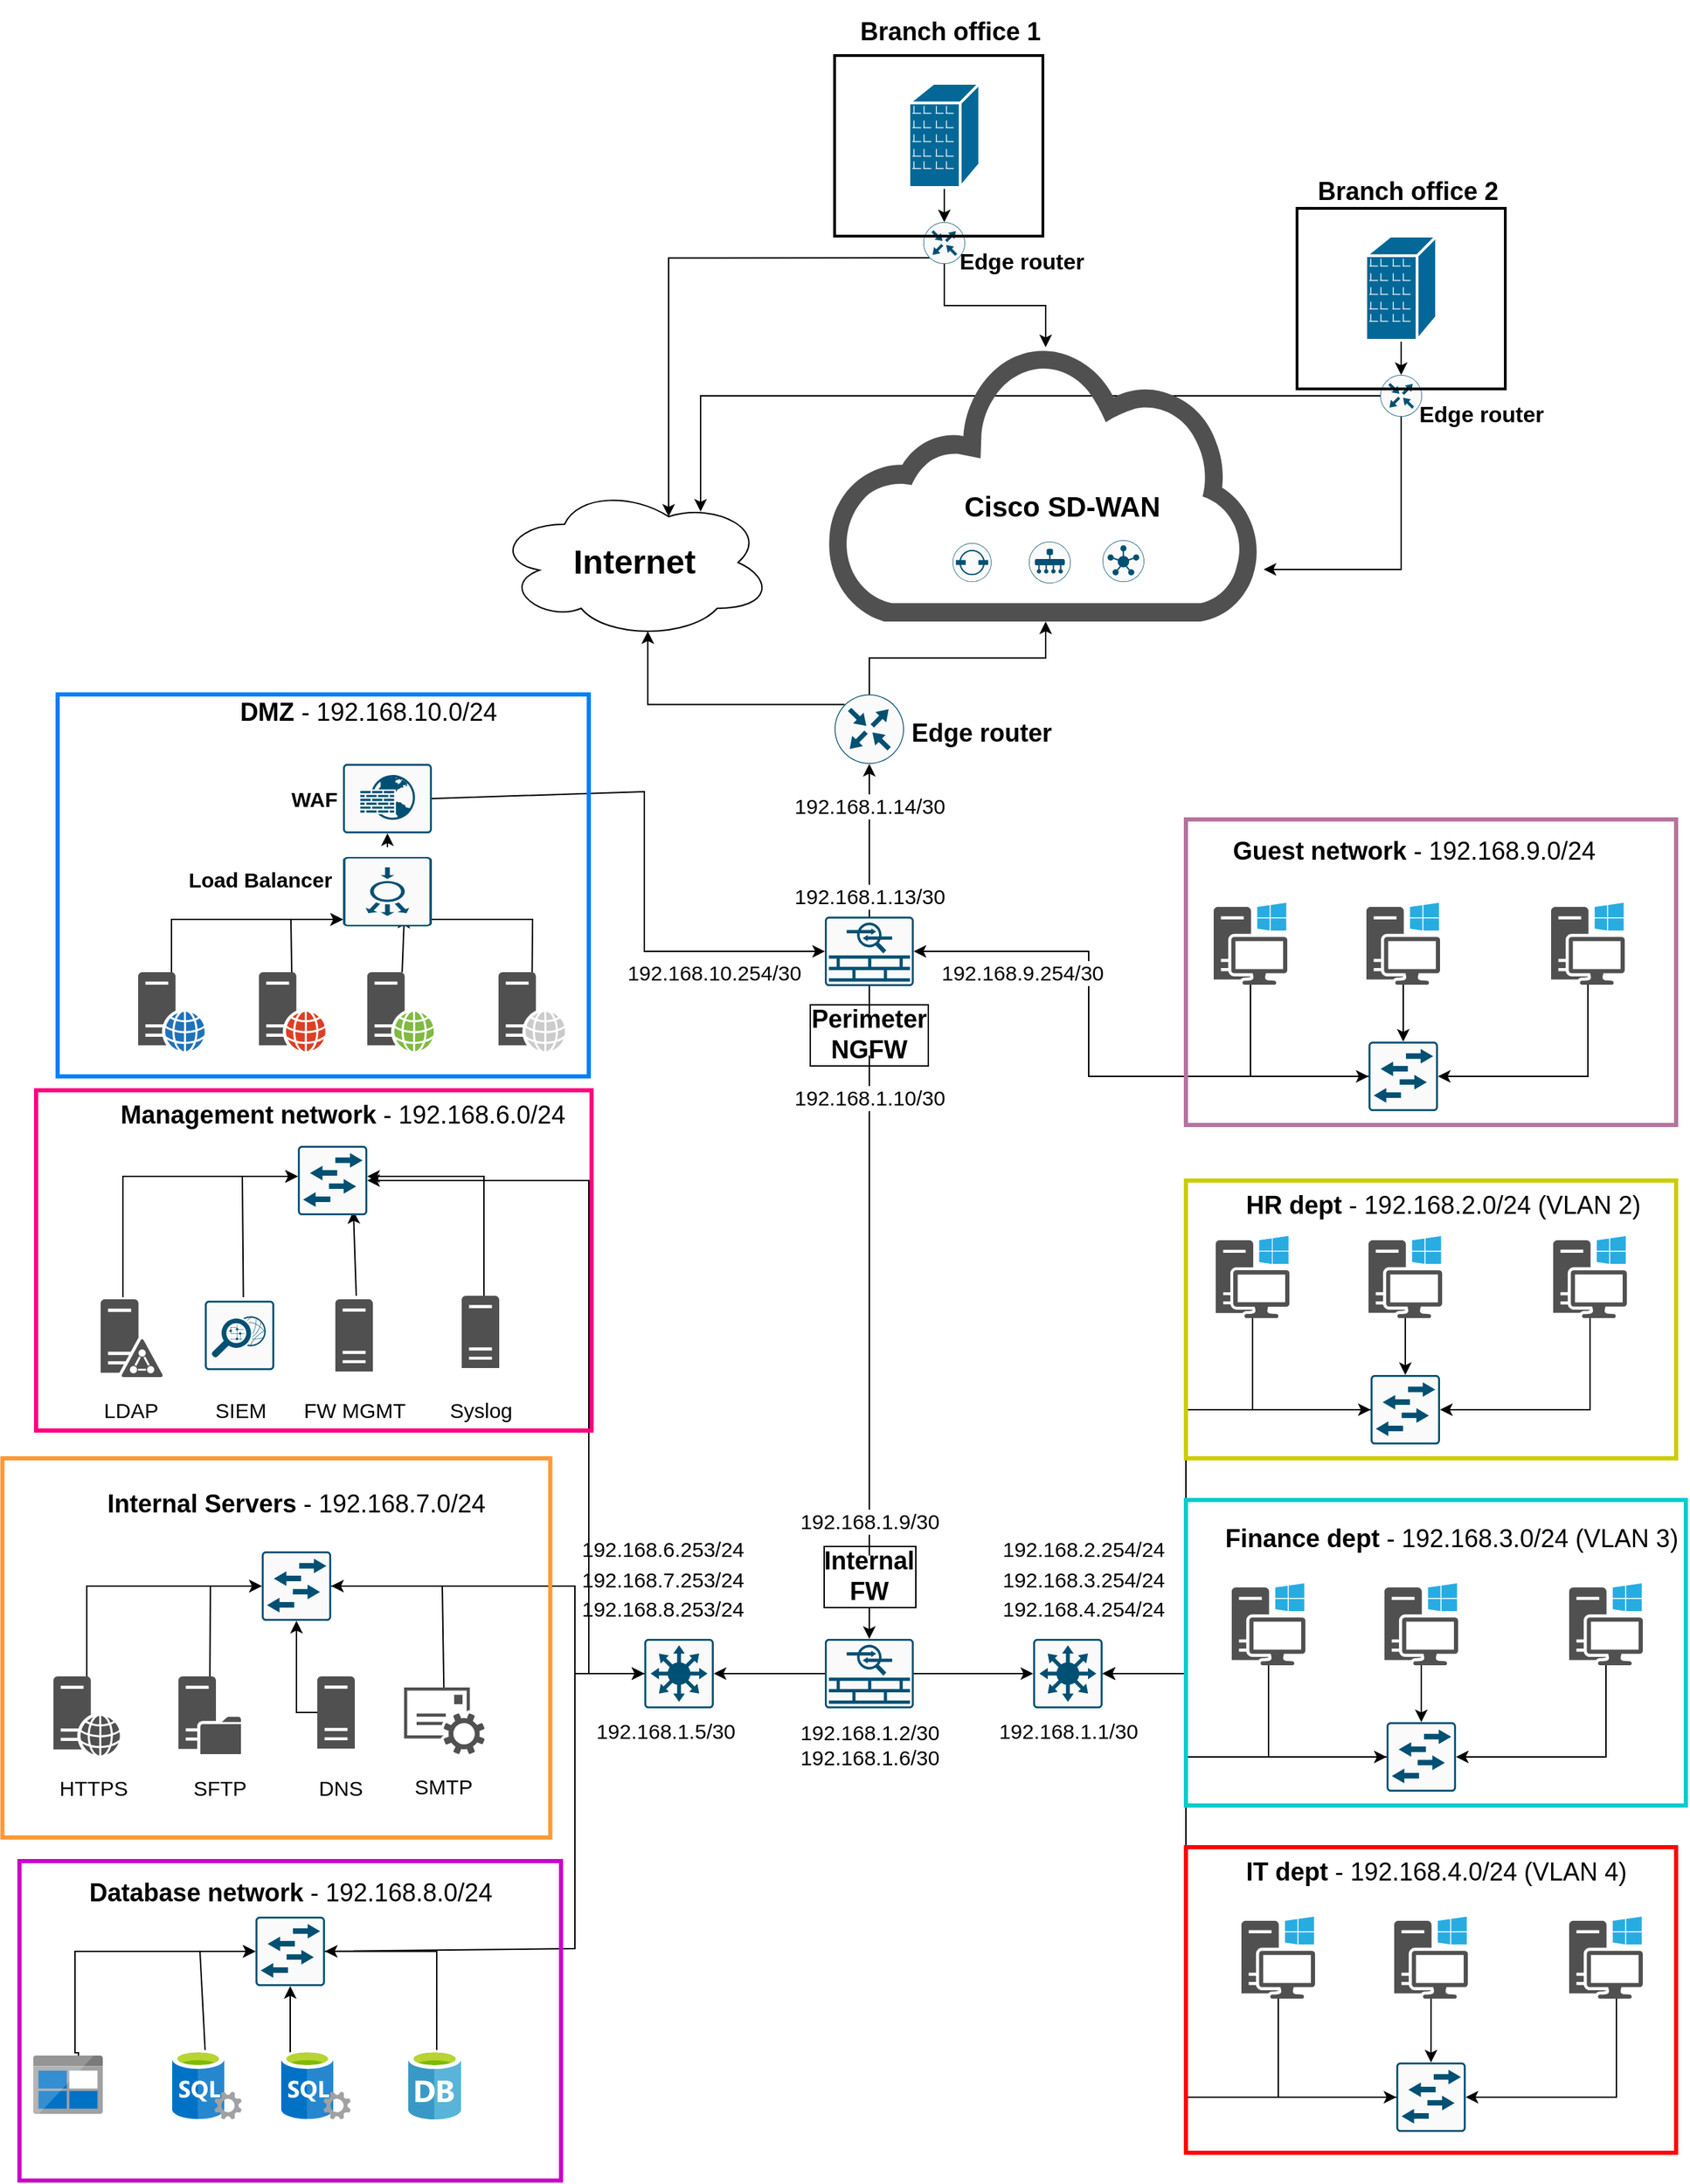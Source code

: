 <mxfile version="17.5.0" type="github">
  <diagram id="wnQvHYDH7iyhFLXYOBRE" name="Page-1">
    <mxGraphModel dx="2647" dy="953" grid="1" gridSize="10" guides="1" tooltips="1" connect="1" arrows="1" fold="1" page="1" pageScale="1" pageWidth="1200" pageHeight="1920" math="0" shadow="0">
      <root>
        <mxCell id="0" />
        <mxCell id="1" parent="0" />
        <mxCell id="iWZ5erF8Yjs6RMHySBTV-27" style="edgeStyle=orthogonalEdgeStyle;rounded=0;orthogonalLoop=1;jettySize=auto;html=1;exitX=0;exitY=0.5;exitDx=0;exitDy=0;exitPerimeter=0;entryX=0.74;entryY=0.167;entryDx=0;entryDy=0;entryPerimeter=0;labelBackgroundColor=none;" edge="1" parent="1" source="iWZ5erF8Yjs6RMHySBTV-14" target="RTcbFT4hpoz8zOJbYkon-220">
          <mxGeometry relative="1" as="geometry" />
        </mxCell>
        <mxCell id="RTcbFT4hpoz8zOJbYkon-8" value="" style="edgeStyle=orthogonalEdgeStyle;rounded=0;orthogonalLoop=1;jettySize=auto;html=1;" parent="1" source="RTcbFT4hpoz8zOJbYkon-1" target="RTcbFT4hpoz8zOJbYkon-6" edge="1">
          <mxGeometry relative="1" as="geometry">
            <Array as="points">
              <mxPoint x="867.5" y="1025" />
            </Array>
          </mxGeometry>
        </mxCell>
        <mxCell id="RTcbFT4hpoz8zOJbYkon-1" value="" style="sketch=0;pointerEvents=1;shadow=0;dashed=0;html=1;strokeColor=none;fillColor=#505050;labelPosition=center;verticalLabelPosition=bottom;verticalAlign=top;outlineConnect=0;align=center;shape=mxgraph.office.devices.workstation_pc;" parent="1" vertex="1">
          <mxGeometry x="841.5" y="900" width="53" height="59" as="geometry" />
        </mxCell>
        <mxCell id="RTcbFT4hpoz8zOJbYkon-11" value="" style="edgeStyle=orthogonalEdgeStyle;rounded=0;orthogonalLoop=1;jettySize=auto;html=1;" parent="1" source="RTcbFT4hpoz8zOJbYkon-2" target="RTcbFT4hpoz8zOJbYkon-6" edge="1">
          <mxGeometry relative="1" as="geometry" />
        </mxCell>
        <mxCell id="RTcbFT4hpoz8zOJbYkon-2" value="" style="sketch=0;pointerEvents=1;shadow=0;dashed=0;html=1;strokeColor=none;fillColor=#505050;labelPosition=center;verticalLabelPosition=bottom;verticalAlign=top;outlineConnect=0;align=center;shape=mxgraph.office.devices.workstation_pc;" parent="1" vertex="1">
          <mxGeometry x="951.5" y="900" width="53" height="59" as="geometry" />
        </mxCell>
        <mxCell id="RTcbFT4hpoz8zOJbYkon-46" style="edgeStyle=orthogonalEdgeStyle;rounded=0;orthogonalLoop=1;jettySize=auto;html=1;exitX=0;exitY=0.5;exitDx=0;exitDy=0;exitPerimeter=0;entryX=1;entryY=0.5;entryDx=0;entryDy=0;entryPerimeter=0;" parent="1" source="RTcbFT4hpoz8zOJbYkon-6" target="RTcbFT4hpoz8zOJbYkon-47" edge="1">
          <mxGeometry relative="1" as="geometry">
            <mxPoint x="680" y="1080" as="targetPoint" />
            <Array as="points">
              <mxPoint x="820" y="1025" />
              <mxPoint x="820" y="1215" />
            </Array>
          </mxGeometry>
        </mxCell>
        <mxCell id="RTcbFT4hpoz8zOJbYkon-6" value="" style="sketch=0;points=[[0.015,0.015,0],[0.985,0.015,0],[0.985,0.985,0],[0.015,0.985,0],[0.25,0,0],[0.5,0,0],[0.75,0,0],[1,0.25,0],[1,0.5,0],[1,0.75,0],[0.75,1,0],[0.5,1,0],[0.25,1,0],[0,0.75,0],[0,0.5,0],[0,0.25,0]];verticalLabelPosition=bottom;html=1;verticalAlign=top;aspect=fixed;align=center;pointerEvents=1;shape=mxgraph.cisco19.rect;prIcon=l2_switch;fillColor=#FAFAFA;strokeColor=#005073;" parent="1" vertex="1">
          <mxGeometry x="953" y="1000" width="50" height="50" as="geometry" />
        </mxCell>
        <mxCell id="RTcbFT4hpoz8zOJbYkon-13" value="" style="edgeStyle=orthogonalEdgeStyle;rounded=0;orthogonalLoop=1;jettySize=auto;html=1;entryX=1;entryY=0.5;entryDx=0;entryDy=0;entryPerimeter=0;" parent="1" source="RTcbFT4hpoz8zOJbYkon-9" target="RTcbFT4hpoz8zOJbYkon-6" edge="1">
          <mxGeometry relative="1" as="geometry">
            <mxPoint x="1061.5" y="1050" as="targetPoint" />
            <Array as="points">
              <mxPoint x="1111.5" y="1025" />
            </Array>
          </mxGeometry>
        </mxCell>
        <mxCell id="RTcbFT4hpoz8zOJbYkon-9" value="" style="sketch=0;pointerEvents=1;shadow=0;dashed=0;html=1;strokeColor=none;fillColor=#505050;labelPosition=center;verticalLabelPosition=bottom;verticalAlign=top;outlineConnect=0;align=center;shape=mxgraph.office.devices.workstation_pc;" parent="1" vertex="1">
          <mxGeometry x="1084.5" y="900" width="53" height="59" as="geometry" />
        </mxCell>
        <mxCell id="RTcbFT4hpoz8zOJbYkon-41" value="" style="edgeStyle=orthogonalEdgeStyle;rounded=0;orthogonalLoop=1;jettySize=auto;html=1;entryX=0;entryY=0.5;entryDx=0;entryDy=0;entryPerimeter=0;" parent="1" source="RTcbFT4hpoz8zOJbYkon-17" target="RTcbFT4hpoz8zOJbYkon-33" edge="1">
          <mxGeometry relative="1" as="geometry">
            <Array as="points">
              <mxPoint x="879" y="1275" />
            </Array>
          </mxGeometry>
        </mxCell>
        <mxCell id="RTcbFT4hpoz8zOJbYkon-17" value="" style="sketch=0;pointerEvents=1;shadow=0;dashed=0;html=1;strokeColor=none;fillColor=#505050;labelPosition=center;verticalLabelPosition=bottom;verticalAlign=top;outlineConnect=0;align=center;shape=mxgraph.office.devices.workstation_pc;points=[];" parent="1" vertex="1">
          <mxGeometry x="853" y="1150" width="53" height="59" as="geometry" />
        </mxCell>
        <mxCell id="RTcbFT4hpoz8zOJbYkon-43" value="" style="edgeStyle=orthogonalEdgeStyle;rounded=0;orthogonalLoop=1;jettySize=auto;html=1;entryX=0.5;entryY=0;entryDx=0;entryDy=0;entryPerimeter=0;" parent="1" source="RTcbFT4hpoz8zOJbYkon-19" target="RTcbFT4hpoz8zOJbYkon-33" edge="1">
          <mxGeometry relative="1" as="geometry" />
        </mxCell>
        <mxCell id="RTcbFT4hpoz8zOJbYkon-19" value="" style="sketch=0;pointerEvents=1;shadow=0;dashed=0;html=1;strokeColor=none;fillColor=#505050;labelPosition=center;verticalLabelPosition=bottom;verticalAlign=top;outlineConnect=0;align=center;shape=mxgraph.office.devices.workstation_pc;" parent="1" vertex="1">
          <mxGeometry x="963" y="1150" width="53" height="59" as="geometry" />
        </mxCell>
        <mxCell id="RTcbFT4hpoz8zOJbYkon-45" value="" style="edgeStyle=orthogonalEdgeStyle;rounded=0;orthogonalLoop=1;jettySize=auto;html=1;entryX=1;entryY=0.5;entryDx=0;entryDy=0;entryPerimeter=0;" parent="1" source="RTcbFT4hpoz8zOJbYkon-22" target="RTcbFT4hpoz8zOJbYkon-33" edge="1">
          <mxGeometry relative="1" as="geometry">
            <Array as="points">
              <mxPoint x="1123" y="1275" />
            </Array>
          </mxGeometry>
        </mxCell>
        <mxCell id="RTcbFT4hpoz8zOJbYkon-22" value="" style="sketch=0;pointerEvents=1;shadow=0;dashed=0;html=1;strokeColor=none;fillColor=#505050;labelPosition=center;verticalLabelPosition=bottom;verticalAlign=top;outlineConnect=0;align=center;shape=mxgraph.office.devices.workstation_pc;" parent="1" vertex="1">
          <mxGeometry x="1096" y="1150" width="53" height="59" as="geometry" />
        </mxCell>
        <mxCell id="RTcbFT4hpoz8zOJbYkon-23" value="" style="edgeStyle=orthogonalEdgeStyle;rounded=0;orthogonalLoop=1;jettySize=auto;html=1;entryX=0;entryY=0.5;entryDx=0;entryDy=0;entryPerimeter=0;" parent="1" source="RTcbFT4hpoz8zOJbYkon-24" target="RTcbFT4hpoz8zOJbYkon-27" edge="1">
          <mxGeometry relative="1" as="geometry">
            <Array as="points">
              <mxPoint x="886" y="1520" />
            </Array>
          </mxGeometry>
        </mxCell>
        <mxCell id="RTcbFT4hpoz8zOJbYkon-24" value="" style="sketch=0;pointerEvents=1;shadow=0;dashed=0;html=1;strokeColor=none;fillColor=#505050;labelPosition=center;verticalLabelPosition=bottom;verticalAlign=top;outlineConnect=0;align=center;shape=mxgraph.office.devices.workstation_pc;" parent="1" vertex="1">
          <mxGeometry x="860" y="1390" width="53" height="59" as="geometry" />
        </mxCell>
        <mxCell id="RTcbFT4hpoz8zOJbYkon-25" value="" style="edgeStyle=orthogonalEdgeStyle;rounded=0;orthogonalLoop=1;jettySize=auto;html=1;" parent="1" source="RTcbFT4hpoz8zOJbYkon-26" target="RTcbFT4hpoz8zOJbYkon-27" edge="1">
          <mxGeometry relative="1" as="geometry" />
        </mxCell>
        <mxCell id="RTcbFT4hpoz8zOJbYkon-26" value="" style="sketch=0;pointerEvents=1;shadow=0;dashed=0;html=1;strokeColor=none;fillColor=#505050;labelPosition=center;verticalLabelPosition=bottom;verticalAlign=top;outlineConnect=0;align=center;shape=mxgraph.office.devices.workstation_pc;" parent="1" vertex="1">
          <mxGeometry x="970" y="1390" width="53" height="59" as="geometry" />
        </mxCell>
        <mxCell id="RTcbFT4hpoz8zOJbYkon-32" style="edgeStyle=orthogonalEdgeStyle;rounded=0;orthogonalLoop=1;jettySize=auto;html=1;exitX=0;exitY=0.5;exitDx=0;exitDy=0;exitPerimeter=0;entryX=1;entryY=0.5;entryDx=0;entryDy=0;entryPerimeter=0;" parent="1" source="RTcbFT4hpoz8zOJbYkon-27" target="RTcbFT4hpoz8zOJbYkon-47" edge="1">
          <mxGeometry relative="1" as="geometry">
            <mxPoint x="740" y="1215" as="targetPoint" />
            <Array as="points">
              <mxPoint x="820" y="1520" />
              <mxPoint x="820" y="1215" />
            </Array>
          </mxGeometry>
        </mxCell>
        <mxCell id="RTcbFT4hpoz8zOJbYkon-27" value="" style="sketch=0;points=[[0.015,0.015,0],[0.985,0.015,0],[0.985,0.985,0],[0.015,0.985,0],[0.25,0,0],[0.5,0,0],[0.75,0,0],[1,0.25,0],[1,0.5,0],[1,0.75,0],[0.75,1,0],[0.5,1,0],[0.25,1,0],[0,0.75,0],[0,0.5,0],[0,0.25,0]];verticalLabelPosition=bottom;html=1;verticalAlign=top;aspect=fixed;align=center;pointerEvents=1;shape=mxgraph.cisco19.rect;prIcon=l2_switch;fillColor=#FAFAFA;strokeColor=#005073;" parent="1" vertex="1">
          <mxGeometry x="971.5" y="1495" width="50" height="50" as="geometry" />
        </mxCell>
        <mxCell id="RTcbFT4hpoz8zOJbYkon-31" value="" style="edgeStyle=orthogonalEdgeStyle;rounded=0;orthogonalLoop=1;jettySize=auto;html=1;entryX=1;entryY=0.5;entryDx=0;entryDy=0;entryPerimeter=0;" parent="1" source="RTcbFT4hpoz8zOJbYkon-29" target="RTcbFT4hpoz8zOJbYkon-27" edge="1">
          <mxGeometry relative="1" as="geometry">
            <Array as="points">
              <mxPoint x="1130" y="1520" />
            </Array>
          </mxGeometry>
        </mxCell>
        <mxCell id="RTcbFT4hpoz8zOJbYkon-29" value="" style="sketch=0;pointerEvents=1;shadow=0;dashed=0;html=1;strokeColor=none;fillColor=#505050;labelPosition=center;verticalLabelPosition=bottom;verticalAlign=top;outlineConnect=0;align=center;shape=mxgraph.office.devices.workstation_pc;" parent="1" vertex="1">
          <mxGeometry x="1096" y="1390" width="53" height="59" as="geometry" />
        </mxCell>
        <mxCell id="RTcbFT4hpoz8zOJbYkon-36" style="edgeStyle=orthogonalEdgeStyle;rounded=0;orthogonalLoop=1;jettySize=auto;html=1;exitX=0;exitY=0.5;exitDx=0;exitDy=0;exitPerimeter=0;entryX=1;entryY=0.5;entryDx=0;entryDy=0;entryPerimeter=0;" parent="1" source="RTcbFT4hpoz8zOJbYkon-33" target="RTcbFT4hpoz8zOJbYkon-47" edge="1">
          <mxGeometry relative="1" as="geometry">
            <mxPoint x="740" y="1210" as="targetPoint" />
            <Array as="points">
              <mxPoint x="820" y="1275" />
              <mxPoint x="820" y="1215" />
            </Array>
          </mxGeometry>
        </mxCell>
        <mxCell id="RTcbFT4hpoz8zOJbYkon-33" value="" style="sketch=0;points=[[0.015,0.015,0],[0.985,0.015,0],[0.985,0.985,0],[0.015,0.985,0],[0.25,0,0],[0.5,0,0],[0.75,0,0],[1,0.25,0],[1,0.5,0],[1,0.75,0],[0.75,1,0],[0.5,1,0],[0.25,1,0],[0,0.75,0],[0,0.5,0],[0,0.25,0]];verticalLabelPosition=bottom;html=1;verticalAlign=top;aspect=fixed;align=center;pointerEvents=1;shape=mxgraph.cisco19.rect;prIcon=l2_switch;fillColor=#FAFAFA;strokeColor=#005073;" parent="1" vertex="1">
          <mxGeometry x="964.5" y="1250" width="50" height="50" as="geometry" />
        </mxCell>
        <mxCell id="RTcbFT4hpoz8zOJbYkon-47" value="" style="sketch=0;points=[[0.015,0.015,0],[0.985,0.015,0],[0.985,0.985,0],[0.015,0.985,0],[0.25,0,0],[0.5,0,0],[0.75,0,0],[1,0.25,0],[1,0.5,0],[1,0.75,0],[0.75,1,0],[0.5,1,0],[0.25,1,0],[0,0.75,0],[0,0.5,0],[0,0.25,0]];verticalLabelPosition=bottom;html=1;verticalAlign=top;aspect=fixed;align=center;pointerEvents=1;shape=mxgraph.cisco19.rect;prIcon=l3_switch;fillColor=#FAFAFA;strokeColor=#005073;" parent="1" vertex="1">
          <mxGeometry x="710" y="1190" width="50" height="50" as="geometry" />
        </mxCell>
        <mxCell id="RTcbFT4hpoz8zOJbYkon-130" value="" style="edgeStyle=none;rounded=0;orthogonalLoop=1;jettySize=auto;html=1;" parent="1" target="RTcbFT4hpoz8zOJbYkon-129" edge="1">
          <mxGeometry relative="1" as="geometry">
            <mxPoint x="175" y="1490" as="sourcePoint" />
          </mxGeometry>
        </mxCell>
        <mxCell id="RTcbFT4hpoz8zOJbYkon-154" style="edgeStyle=none;rounded=0;orthogonalLoop=1;jettySize=auto;html=1;exitX=1;exitY=0.5;exitDx=0;exitDy=0;exitPerimeter=0;entryX=0;entryY=0.5;entryDx=0;entryDy=0;entryPerimeter=0;" parent="1" source="RTcbFT4hpoz8zOJbYkon-129" target="RTcbFT4hpoz8zOJbYkon-136" edge="1">
          <mxGeometry relative="1" as="geometry">
            <Array as="points">
              <mxPoint x="380" y="1413" />
              <mxPoint x="380" y="1215" />
            </Array>
          </mxGeometry>
        </mxCell>
        <mxCell id="RTcbFT4hpoz8zOJbYkon-129" value="" style="sketch=0;points=[[0.015,0.015,0],[0.985,0.015,0],[0.985,0.985,0],[0.015,0.985,0],[0.25,0,0],[0.5,0,0],[0.75,0,0],[1,0.25,0],[1,0.5,0],[1,0.75,0],[0.75,1,0],[0.5,1,0],[0.25,1,0],[0,0.75,0],[0,0.5,0],[0,0.25,0]];verticalLabelPosition=bottom;html=1;verticalAlign=top;aspect=fixed;align=center;pointerEvents=1;shape=mxgraph.cisco19.rect;prIcon=l2_switch;fillColor=#FAFAFA;strokeColor=#005073;" parent="1" vertex="1">
          <mxGeometry x="150" y="1390" width="50" height="50" as="geometry" />
        </mxCell>
        <mxCell id="RTcbFT4hpoz8zOJbYkon-133" style="edgeStyle=orthogonalEdgeStyle;rounded=0;orthogonalLoop=1;jettySize=auto;html=1;entryX=0;entryY=0.5;entryDx=0;entryDy=0;entryPerimeter=0;exitX=0.649;exitY=0.013;exitDx=0;exitDy=0;exitPerimeter=0;" parent="1" source="RTcbFT4hpoz8zOJbYkon-180" target="RTcbFT4hpoz8zOJbYkon-129" edge="1">
          <mxGeometry relative="1" as="geometry">
            <mxPoint x="10" y="1488" as="sourcePoint" />
            <mxPoint x="-75.75" y="1399" as="targetPoint" />
            <Array as="points">
              <mxPoint x="23" y="1488" />
              <mxPoint x="20" y="1488" />
              <mxPoint x="20" y="1415" />
            </Array>
          </mxGeometry>
        </mxCell>
        <mxCell id="RTcbFT4hpoz8zOJbYkon-134" style="edgeStyle=orthogonalEdgeStyle;rounded=0;orthogonalLoop=1;jettySize=auto;html=1;exitX=0.539;exitY=0.028;exitDx=0;exitDy=0;exitPerimeter=0;entryX=1;entryY=0.5;entryDx=0;entryDy=0;entryPerimeter=0;" parent="1" source="RTcbFT4hpoz8zOJbYkon-182" target="RTcbFT4hpoz8zOJbYkon-129" edge="1">
          <mxGeometry relative="1" as="geometry">
            <mxPoint x="290" y="1486.2" as="sourcePoint" />
            <mxPoint x="394" y="1413" as="targetPoint" />
            <Array as="points">
              <mxPoint x="280" y="1415" />
            </Array>
          </mxGeometry>
        </mxCell>
        <mxCell id="RTcbFT4hpoz8zOJbYkon-135" value="" style="sketch=0;aspect=fixed;html=1;points=[];align=center;image;fontSize=12;image=img/lib/mscae/SQL_Servers.svg;" parent="1" vertex="1">
          <mxGeometry x="168.5" y="1486" width="50" height="50" as="geometry" />
        </mxCell>
        <mxCell id="RTcbFT4hpoz8zOJbYkon-195" style="edgeStyle=none;rounded=0;orthogonalLoop=1;jettySize=auto;html=1;exitX=0;exitY=0.5;exitDx=0;exitDy=0;exitPerimeter=0;entryX=1;entryY=0.5;entryDx=0;entryDy=0;entryPerimeter=0;" parent="1" source="RTcbFT4hpoz8zOJbYkon-136" target="RTcbFT4hpoz8zOJbYkon-179" edge="1">
          <mxGeometry relative="1" as="geometry">
            <mxPoint x="310" y="950" as="targetPoint" />
            <Array as="points">
              <mxPoint x="390" y="1215" />
              <mxPoint x="390" y="860" />
            </Array>
          </mxGeometry>
        </mxCell>
        <mxCell id="RTcbFT4hpoz8zOJbYkon-136" value="" style="sketch=0;points=[[0.015,0.015,0],[0.985,0.015,0],[0.985,0.985,0],[0.015,0.985,0],[0.25,0,0],[0.5,0,0],[0.75,0,0],[1,0.25,0],[1,0.5,0],[1,0.75,0],[0.75,1,0],[0.5,1,0],[0.25,1,0],[0,0.75,0],[0,0.5,0],[0,0.25,0]];verticalLabelPosition=bottom;html=1;verticalAlign=top;aspect=fixed;align=center;pointerEvents=1;shape=mxgraph.cisco19.rect;prIcon=l3_switch;fillColor=#FAFAFA;strokeColor=#005073;" parent="1" vertex="1">
          <mxGeometry x="430" y="1190" width="50" height="50" as="geometry" />
        </mxCell>
        <mxCell id="RTcbFT4hpoz8zOJbYkon-151" style="edgeStyle=none;rounded=0;orthogonalLoop=1;jettySize=auto;html=1;entryX=0;entryY=0.5;entryDx=0;entryDy=0;entryPerimeter=0;" parent="1" source="RTcbFT4hpoz8zOJbYkon-139" target="RTcbFT4hpoz8zOJbYkon-145" edge="1">
          <mxGeometry relative="1" as="geometry">
            <Array as="points">
              <mxPoint x="117.5" y="1152" />
            </Array>
          </mxGeometry>
        </mxCell>
        <mxCell id="RTcbFT4hpoz8zOJbYkon-139" value="" style="sketch=0;pointerEvents=1;shadow=0;dashed=0;html=1;strokeColor=none;fillColor=#505050;labelPosition=center;verticalLabelPosition=bottom;verticalAlign=top;outlineConnect=0;align=center;shape=mxgraph.office.servers.file_server;" parent="1" vertex="1">
          <mxGeometry x="94.5" y="1217" width="45" height="56" as="geometry" />
        </mxCell>
        <mxCell id="RTcbFT4hpoz8zOJbYkon-152" style="edgeStyle=none;rounded=0;orthogonalLoop=1;jettySize=auto;html=1;entryX=0;entryY=0.5;entryDx=0;entryDy=0;entryPerimeter=0;" parent="1" source="RTcbFT4hpoz8zOJbYkon-140" target="RTcbFT4hpoz8zOJbYkon-145" edge="1">
          <mxGeometry relative="1" as="geometry">
            <Array as="points">
              <mxPoint x="28.5" y="1152" />
            </Array>
          </mxGeometry>
        </mxCell>
        <object label="" Name="Internal Web server" id="RTcbFT4hpoz8zOJbYkon-140">
          <mxCell style="sketch=0;pointerEvents=1;shadow=0;dashed=0;html=1;strokeColor=none;fillColor=#505050;labelPosition=center;verticalLabelPosition=bottom;verticalAlign=top;outlineConnect=0;align=center;shape=mxgraph.office.servers.web_server;" parent="1" vertex="1">
            <mxGeometry x="4.5" y="1217" width="48" height="57" as="geometry" />
          </mxCell>
        </object>
        <mxCell id="RTcbFT4hpoz8zOJbYkon-146" style="edgeStyle=none;rounded=0;orthogonalLoop=1;jettySize=auto;html=1;entryX=0.5;entryY=1;entryDx=0;entryDy=0;entryPerimeter=0;" parent="1" source="RTcbFT4hpoz8zOJbYkon-143" target="RTcbFT4hpoz8zOJbYkon-145" edge="1">
          <mxGeometry relative="1" as="geometry">
            <Array as="points">
              <mxPoint x="179.5" y="1243" />
            </Array>
          </mxGeometry>
        </mxCell>
        <object label="" Name="DNS server" id="RTcbFT4hpoz8zOJbYkon-143">
          <mxCell style="sketch=0;pointerEvents=1;shadow=0;dashed=0;html=1;strokeColor=none;fillColor=#505050;labelPosition=center;verticalLabelPosition=bottom;verticalAlign=top;outlineConnect=0;align=center;shape=mxgraph.office.servers.server_generic;" parent="1" vertex="1">
            <mxGeometry x="194.5" y="1217" width="27" height="52" as="geometry" />
          </mxCell>
        </object>
        <mxCell id="RTcbFT4hpoz8zOJbYkon-150" style="edgeStyle=none;rounded=0;orthogonalLoop=1;jettySize=auto;html=1;entryX=1;entryY=0.5;entryDx=0;entryDy=0;entryPerimeter=0;" parent="1" source="RTcbFT4hpoz8zOJbYkon-144" target="RTcbFT4hpoz8zOJbYkon-145" edge="1">
          <mxGeometry relative="1" as="geometry">
            <Array as="points">
              <mxPoint x="284.5" y="1152" />
            </Array>
          </mxGeometry>
        </mxCell>
        <mxCell id="RTcbFT4hpoz8zOJbYkon-144" value="" style="sketch=0;pointerEvents=1;shadow=0;dashed=0;html=1;strokeColor=none;fillColor=#505050;labelPosition=center;verticalLabelPosition=bottom;verticalAlign=top;outlineConnect=0;align=center;shape=mxgraph.office.services.email_service;" parent="1" vertex="1">
          <mxGeometry x="257" y="1225" width="58" height="48" as="geometry" />
        </mxCell>
        <mxCell id="RTcbFT4hpoz8zOJbYkon-153" style="edgeStyle=none;rounded=0;orthogonalLoop=1;jettySize=auto;html=1;exitX=1;exitY=0.5;exitDx=0;exitDy=0;exitPerimeter=0;entryX=0;entryY=0.5;entryDx=0;entryDy=0;entryPerimeter=0;" parent="1" source="RTcbFT4hpoz8zOJbYkon-145" target="RTcbFT4hpoz8zOJbYkon-136" edge="1">
          <mxGeometry relative="1" as="geometry">
            <mxPoint x="412.5" y="1240" as="targetPoint" />
            <Array as="points">
              <mxPoint x="380" y="1152" />
              <mxPoint x="380" y="1215" />
            </Array>
          </mxGeometry>
        </mxCell>
        <mxCell id="RTcbFT4hpoz8zOJbYkon-145" value="" style="sketch=0;points=[[0.015,0.015,0],[0.985,0.015,0],[0.985,0.985,0],[0.015,0.985,0],[0.25,0,0],[0.5,0,0],[0.75,0,0],[1,0.25,0],[1,0.5,0],[1,0.75,0],[0.75,1,0],[0.5,1,0],[0.25,1,0],[0,0.75,0],[0,0.5,0],[0,0.25,0]];verticalLabelPosition=bottom;html=1;verticalAlign=top;aspect=fixed;align=center;pointerEvents=1;shape=mxgraph.cisco19.rect;prIcon=l2_switch;fillColor=#FAFAFA;strokeColor=#005073;" parent="1" vertex="1">
          <mxGeometry x="154.5" y="1127" width="50" height="50" as="geometry" />
        </mxCell>
        <mxCell id="RTcbFT4hpoz8zOJbYkon-164" style="edgeStyle=none;rounded=0;orthogonalLoop=1;jettySize=auto;html=1;entryX=0.5;entryY=1;entryDx=0;entryDy=0;entryPerimeter=0;" parent="1" source="RTcbFT4hpoz8zOJbYkon-159" edge="1">
          <mxGeometry relative="1" as="geometry">
            <mxPoint x="213" y="672" as="targetPoint" />
            <Array as="points">
              <mxPoint x="89.5" y="672" />
            </Array>
          </mxGeometry>
        </mxCell>
        <mxCell id="RTcbFT4hpoz8zOJbYkon-159" value="" style="sketch=0;pointerEvents=1;shadow=0;dashed=0;html=1;strokeColor=none;fillColor=#505050;labelPosition=center;verticalLabelPosition=bottom;verticalAlign=top;outlineConnect=0;align=center;shape=mxgraph.office.servers.web_server_blue;" parent="1" vertex="1">
          <mxGeometry x="65.5" y="710" width="48" height="57" as="geometry" />
        </mxCell>
        <mxCell id="RTcbFT4hpoz8zOJbYkon-167" style="edgeStyle=none;rounded=0;orthogonalLoop=1;jettySize=auto;html=1;entryX=0.5;entryY=1;entryDx=0;entryDy=0;entryPerimeter=0;" parent="1" source="RTcbFT4hpoz8zOJbYkon-160" edge="1">
          <mxGeometry relative="1" as="geometry">
            <mxPoint x="213" y="672" as="targetPoint" />
            <Array as="points">
              <mxPoint x="175.5" y="672" />
            </Array>
          </mxGeometry>
        </mxCell>
        <mxCell id="RTcbFT4hpoz8zOJbYkon-160" value="" style="sketch=0;pointerEvents=1;shadow=0;dashed=0;html=1;strokeColor=none;fillColor=#505050;labelPosition=center;verticalLabelPosition=bottom;verticalAlign=top;outlineConnect=0;align=center;shape=mxgraph.office.servers.web_server_orange;" parent="1" vertex="1">
          <mxGeometry x="152.5" y="710" width="48" height="57" as="geometry" />
        </mxCell>
        <mxCell id="RTcbFT4hpoz8zOJbYkon-168" style="edgeStyle=none;rounded=0;orthogonalLoop=1;jettySize=auto;html=1;entryX=0.77;entryY=0.257;entryDx=0;entryDy=0;entryPerimeter=0;" parent="1" source="RTcbFT4hpoz8zOJbYkon-161" edge="1" target="RTcbFT4hpoz8zOJbYkon-186">
          <mxGeometry relative="1" as="geometry">
            <mxPoint x="255.5" y="697" as="targetPoint" />
          </mxGeometry>
        </mxCell>
        <mxCell id="RTcbFT4hpoz8zOJbYkon-161" value="" style="sketch=0;pointerEvents=1;shadow=0;dashed=0;html=1;strokeColor=none;fillColor=#505050;labelPosition=center;verticalLabelPosition=bottom;verticalAlign=top;outlineConnect=0;align=center;shape=mxgraph.office.servers.web_server_green;" parent="1" vertex="1">
          <mxGeometry x="230.5" y="710" width="48" height="57" as="geometry" />
        </mxCell>
        <mxCell id="RTcbFT4hpoz8zOJbYkon-169" style="edgeStyle=none;rounded=0;orthogonalLoop=1;jettySize=auto;html=1;entryX=0.5;entryY=0;entryDx=0;entryDy=0;entryPerimeter=0;" parent="1" source="RTcbFT4hpoz8zOJbYkon-162" edge="1">
          <mxGeometry relative="1" as="geometry">
            <mxPoint x="263" y="672" as="targetPoint" />
            <Array as="points">
              <mxPoint x="349.5" y="672" />
            </Array>
          </mxGeometry>
        </mxCell>
        <mxCell id="RTcbFT4hpoz8zOJbYkon-162" value="" style="sketch=0;pointerEvents=1;shadow=0;dashed=0;html=1;strokeColor=none;fillColor=#505050;labelPosition=center;verticalLabelPosition=bottom;verticalAlign=top;outlineConnect=0;align=center;shape=mxgraph.office.servers.web_server_ghosted;" parent="1" vertex="1">
          <mxGeometry x="325" y="710" width="48" height="57" as="geometry" />
        </mxCell>
        <mxCell id="RTcbFT4hpoz8zOJbYkon-170" style="edgeStyle=none;rounded=0;orthogonalLoop=1;jettySize=auto;html=1;entryX=0.5;entryY=1;entryDx=0;entryDy=0;entryPerimeter=0;" parent="1" edge="1">
          <mxGeometry relative="1" as="geometry">
            <Array as="points">
              <mxPoint x="54.5" y="857" />
            </Array>
            <mxPoint x="54.5" y="944" as="sourcePoint" />
            <mxPoint x="180.5" y="857.0" as="targetPoint" />
          </mxGeometry>
        </mxCell>
        <mxCell id="RTcbFT4hpoz8zOJbYkon-172" style="edgeStyle=none;rounded=0;orthogonalLoop=1;jettySize=auto;html=1;entryX=0.5;entryY=1;entryDx=0;entryDy=0;entryPerimeter=0;" parent="1" edge="1">
          <mxGeometry relative="1" as="geometry">
            <Array as="points">
              <mxPoint x="140.5" y="857" />
            </Array>
            <mxPoint x="141.253" y="944" as="sourcePoint" />
            <mxPoint x="180.5" y="857.0" as="targetPoint" />
          </mxGeometry>
        </mxCell>
        <mxCell id="RTcbFT4hpoz8zOJbYkon-174" style="edgeStyle=none;rounded=0;orthogonalLoop=1;jettySize=auto;html=1;" parent="1" edge="1">
          <mxGeometry relative="1" as="geometry">
            <mxPoint x="220.5" y="882" as="targetPoint" />
            <mxPoint x="222.545" y="943" as="sourcePoint" />
          </mxGeometry>
        </mxCell>
        <mxCell id="RTcbFT4hpoz8zOJbYkon-176" style="edgeStyle=none;rounded=0;orthogonalLoop=1;jettySize=auto;html=1;entryX=0.5;entryY=0;entryDx=0;entryDy=0;entryPerimeter=0;" parent="1" edge="1">
          <mxGeometry relative="1" as="geometry">
            <Array as="points">
              <mxPoint x="314.5" y="857" />
            </Array>
            <mxPoint x="314.5" y="944" as="sourcePoint" />
            <mxPoint x="230.5" y="857.0" as="targetPoint" />
          </mxGeometry>
        </mxCell>
        <mxCell id="RTcbFT4hpoz8zOJbYkon-179" value="" style="sketch=0;points=[[0.015,0.015,0],[0.985,0.015,0],[0.985,0.985,0],[0.015,0.985,0],[0.25,0,0],[0.5,0,0],[0.75,0,0],[1,0.25,0],[1,0.5,0],[1,0.75,0],[0.75,1,0],[0.5,1,0],[0.25,1,0],[0,0.75,0],[0,0.5,0],[0,0.25,0]];verticalLabelPosition=bottom;html=1;verticalAlign=top;aspect=fixed;align=center;pointerEvents=1;shape=mxgraph.cisco19.rect;prIcon=l2_switch;fillColor=#FAFAFA;strokeColor=#005073;" parent="1" vertex="1">
          <mxGeometry x="180.5" y="835" width="50" height="50" as="geometry" />
        </mxCell>
        <mxCell id="RTcbFT4hpoz8zOJbYkon-180" value="" style="sketch=0;aspect=fixed;html=1;points=[];align=center;image;fontSize=12;image=img/lib/mscae/BlobBlock.svg;" parent="1" vertex="1">
          <mxGeometry x="-10" y="1490" width="50" height="42" as="geometry" />
        </mxCell>
        <mxCell id="RTcbFT4hpoz8zOJbYkon-183" style="edgeStyle=none;rounded=0;orthogonalLoop=1;jettySize=auto;html=1;entryX=0;entryY=0.5;entryDx=0;entryDy=0;entryPerimeter=0;" parent="1" source="RTcbFT4hpoz8zOJbYkon-181" target="RTcbFT4hpoz8zOJbYkon-129" edge="1">
          <mxGeometry relative="1" as="geometry">
            <Array as="points">
              <mxPoint x="110" y="1415" />
            </Array>
          </mxGeometry>
        </mxCell>
        <mxCell id="RTcbFT4hpoz8zOJbYkon-181" value="" style="sketch=0;aspect=fixed;html=1;points=[];align=center;image;fontSize=12;image=img/lib/mscae/SQL_Servers.svg;" parent="1" vertex="1">
          <mxGeometry x="90" y="1486" width="50" height="50" as="geometry" />
        </mxCell>
        <mxCell id="RTcbFT4hpoz8zOJbYkon-182" value="" style="sketch=0;aspect=fixed;html=1;points=[];align=center;image;fontSize=12;image=img/lib/mscae/Database_General.svg;" parent="1" vertex="1">
          <mxGeometry x="260" y="1486" width="38" height="50" as="geometry" />
        </mxCell>
        <mxCell id="RTcbFT4hpoz8zOJbYkon-184" value="" style="sketch=0;pointerEvents=1;shadow=0;dashed=0;html=1;strokeColor=none;fillColor=#505050;labelPosition=center;verticalLabelPosition=bottom;verticalAlign=top;outlineConnect=0;align=center;shape=mxgraph.office.servers.active_directory_federation_services_server;" parent="1" vertex="1">
          <mxGeometry x="38.5" y="945.5" width="45" height="56" as="geometry" />
        </mxCell>
        <mxCell id="RTcbFT4hpoz8zOJbYkon-198" style="edgeStyle=none;rounded=0;orthogonalLoop=1;jettySize=auto;html=1;exitX=1;exitY=0.5;exitDx=0;exitDy=0;exitPerimeter=0;entryX=0;entryY=0.5;entryDx=0;entryDy=0;entryPerimeter=0;" parent="1" source="RTcbFT4hpoz8zOJbYkon-185" target="RTcbFT4hpoz8zOJbYkon-191" edge="1">
          <mxGeometry relative="1" as="geometry">
            <Array as="points">
              <mxPoint x="430" y="580" />
              <mxPoint x="430" y="695" />
            </Array>
          </mxGeometry>
        </mxCell>
        <mxCell id="RTcbFT4hpoz8zOJbYkon-185" value="" style="sketch=0;points=[[0.015,0.015,0],[0.985,0.015,0],[0.985,0.985,0],[0.015,0.985,0],[0.25,0,0],[0.5,0,0],[0.75,0,0],[1,0.25,0],[1,0.5,0],[1,0.75,0],[0.75,1,0],[0.5,1,0],[0.25,1,0],[0,0.75,0],[0,0.5,0],[0,0.25,0]];verticalLabelPosition=bottom;html=1;verticalAlign=top;aspect=fixed;align=center;pointerEvents=1;shape=mxgraph.cisco19.rect;prIcon=web_application_firewall;fillColor=#FAFAFA;strokeColor=#005073;" parent="1" vertex="1">
          <mxGeometry x="213" y="560" width="64" height="50" as="geometry" />
        </mxCell>
        <mxCell id="RTcbFT4hpoz8zOJbYkon-187" style="edgeStyle=none;rounded=0;orthogonalLoop=1;jettySize=auto;html=1;entryX=0.5;entryY=1;entryDx=0;entryDy=0;entryPerimeter=0;" parent="1" source="RTcbFT4hpoz8zOJbYkon-186" target="RTcbFT4hpoz8zOJbYkon-185" edge="1">
          <mxGeometry relative="1" as="geometry" />
        </mxCell>
        <mxCell id="RTcbFT4hpoz8zOJbYkon-186" value="" style="sketch=0;points=[[0.015,0.015,0],[0.985,0.015,0],[0.985,0.985,0],[0.015,0.985,0],[0.25,0,0],[0.5,0,0],[0.75,0,0],[1,0.25,0],[1,0.5,0],[1,0.75,0],[0.75,1,0],[0.5,1,0],[0.25,1,0],[0,0.75,0],[0,0.5,0],[0,0.25,0]];verticalLabelPosition=bottom;html=1;verticalAlign=top;aspect=fixed;align=center;pointerEvents=1;shape=mxgraph.cisco19.rect;prIcon=load_balancer;fillColor=#FAFAFA;strokeColor=#005073;direction=south;" parent="1" vertex="1">
          <mxGeometry x="220" y="620" width="50" height="64" as="geometry" />
        </mxCell>
        <object label="" Name="Splunk server" id="RTcbFT4hpoz8zOJbYkon-188">
          <mxCell style="sketch=0;points=[[0.015,0.015,0],[0.985,0.015,0],[0.985,0.985,0],[0.015,0.985,0],[0.25,0,0],[0.5,0,0],[0.75,0,0],[1,0.25,0],[1,0.5,0],[1,0.75,0],[0.75,1,0],[0.5,1,0],[0.25,1,0],[0,0.75,0],[0,0.5,0],[0,0.25,0]];verticalLabelPosition=bottom;html=1;verticalAlign=top;aspect=fixed;align=center;pointerEvents=1;shape=mxgraph.cisco19.rect;prIcon=monitoring;fillColor=#FAFAFA;strokeColor=#005073;" parent="1" vertex="1">
            <mxGeometry x="113.5" y="946.5" width="50" height="50" as="geometry" />
          </mxCell>
        </object>
        <object label="" Name="FW management server" id="RTcbFT4hpoz8zOJbYkon-189">
          <mxCell style="sketch=0;pointerEvents=1;shadow=0;dashed=0;html=1;strokeColor=none;fillColor=#505050;labelPosition=center;verticalLabelPosition=bottom;verticalAlign=top;outlineConnect=0;align=center;shape=mxgraph.office.servers.server_generic;" parent="1" vertex="1">
            <mxGeometry x="207.5" y="945.5" width="27" height="52" as="geometry" />
          </mxCell>
        </object>
        <object label="" id="RTcbFT4hpoz8zOJbYkon-190">
          <mxCell style="sketch=0;pointerEvents=1;shadow=0;dashed=0;html=1;strokeColor=none;fillColor=#505050;labelPosition=center;verticalLabelPosition=bottom;verticalAlign=top;outlineConnect=0;align=center;shape=mxgraph.office.servers.server_generic;" parent="1" vertex="1">
            <mxGeometry x="298.5" y="943" width="27" height="52" as="geometry" />
          </mxCell>
        </object>
        <mxCell id="RTcbFT4hpoz8zOJbYkon-205" style="edgeStyle=none;rounded=0;orthogonalLoop=1;jettySize=auto;html=1;exitX=0.5;exitY=1;exitDx=0;exitDy=0;exitPerimeter=0;entryX=0.5;entryY=0;entryDx=0;entryDy=0;entryPerimeter=0;startArrow=none;" parent="1" source="RTcbFT4hpoz8zOJbYkon-242" target="RTcbFT4hpoz8zOJbYkon-202" edge="1">
          <mxGeometry relative="1" as="geometry" />
        </mxCell>
        <mxCell id="iWZ5erF8Yjs6RMHySBTV-10" style="edgeStyle=orthogonalEdgeStyle;rounded=0;orthogonalLoop=1;jettySize=auto;html=1;exitX=0.5;exitY=0;exitDx=0;exitDy=0;exitPerimeter=0;entryX=0.5;entryY=1;entryDx=0;entryDy=0;entryPerimeter=0;" edge="1" parent="1" source="RTcbFT4hpoz8zOJbYkon-191" target="iWZ5erF8Yjs6RMHySBTV-6">
          <mxGeometry relative="1" as="geometry" />
        </mxCell>
        <mxCell id="RTcbFT4hpoz8zOJbYkon-191" value="" style="sketch=0;points=[[0.015,0.015,0],[0.985,0.015,0],[0.985,0.985,0],[0.015,0.985,0],[0.25,0,0],[0.5,0,0],[0.75,0,0],[1,0.25,0],[1,0.5,0],[1,0.75,0],[0.75,1,0],[0.5,1,0],[0.25,1,0],[0,0.75,0],[0,0.5,0],[0,0.25,0]];verticalLabelPosition=bottom;html=1;verticalAlign=top;aspect=fixed;align=center;pointerEvents=1;shape=mxgraph.cisco19.rect;prIcon=asa_5500;fillColor=#FAFAFA;strokeColor=#005073;" parent="1" vertex="1">
          <mxGeometry x="560" y="670" width="64" height="50" as="geometry" />
        </mxCell>
        <mxCell id="RTcbFT4hpoz8zOJbYkon-203" value="" style="edgeStyle=none;rounded=0;orthogonalLoop=1;jettySize=auto;html=1;" parent="1" source="RTcbFT4hpoz8zOJbYkon-202" target="RTcbFT4hpoz8zOJbYkon-136" edge="1">
          <mxGeometry relative="1" as="geometry" />
        </mxCell>
        <mxCell id="RTcbFT4hpoz8zOJbYkon-204" value="" style="edgeStyle=none;rounded=0;orthogonalLoop=1;jettySize=auto;html=1;" parent="1" source="RTcbFT4hpoz8zOJbYkon-202" target="RTcbFT4hpoz8zOJbYkon-47" edge="1">
          <mxGeometry relative="1" as="geometry" />
        </mxCell>
        <mxCell id="RTcbFT4hpoz8zOJbYkon-202" value="" style="sketch=0;points=[[0.015,0.015,0],[0.985,0.015,0],[0.985,0.985,0],[0.015,0.985,0],[0.25,0,0],[0.5,0,0],[0.75,0,0],[1,0.25,0],[1,0.5,0],[1,0.75,0],[0.75,1,0],[0.5,1,0],[0.25,1,0],[0,0.75,0],[0,0.5,0],[0,0.25,0]];verticalLabelPosition=bottom;html=1;verticalAlign=top;aspect=fixed;align=center;pointerEvents=1;shape=mxgraph.cisco19.rect;prIcon=asa_5500;fillColor=#FAFAFA;strokeColor=#005073;" parent="1" vertex="1">
          <mxGeometry x="560" y="1190" width="64" height="50" as="geometry" />
        </mxCell>
        <mxCell id="RTcbFT4hpoz8zOJbYkon-206" value="" style="edgeStyle=orthogonalEdgeStyle;rounded=0;orthogonalLoop=1;jettySize=auto;html=1;" parent="1" source="RTcbFT4hpoz8zOJbYkon-207" target="RTcbFT4hpoz8zOJbYkon-210" edge="1">
          <mxGeometry relative="1" as="geometry">
            <Array as="points">
              <mxPoint x="866" y="785" />
            </Array>
          </mxGeometry>
        </mxCell>
        <mxCell id="RTcbFT4hpoz8zOJbYkon-207" value="" style="sketch=0;pointerEvents=1;shadow=0;dashed=0;html=1;strokeColor=none;fillColor=#505050;labelPosition=center;verticalLabelPosition=bottom;verticalAlign=top;outlineConnect=0;align=center;shape=mxgraph.office.devices.workstation_pc;" parent="1" vertex="1">
          <mxGeometry x="840" y="660" width="53" height="59" as="geometry" />
        </mxCell>
        <mxCell id="RTcbFT4hpoz8zOJbYkon-208" value="" style="edgeStyle=orthogonalEdgeStyle;rounded=0;orthogonalLoop=1;jettySize=auto;html=1;" parent="1" source="RTcbFT4hpoz8zOJbYkon-209" target="RTcbFT4hpoz8zOJbYkon-210" edge="1">
          <mxGeometry relative="1" as="geometry" />
        </mxCell>
        <mxCell id="RTcbFT4hpoz8zOJbYkon-209" value="" style="sketch=0;pointerEvents=1;shadow=0;dashed=0;html=1;strokeColor=none;fillColor=#505050;labelPosition=center;verticalLabelPosition=bottom;verticalAlign=top;outlineConnect=0;align=center;shape=mxgraph.office.devices.workstation_pc;" parent="1" vertex="1">
          <mxGeometry x="950" y="660" width="53" height="59" as="geometry" />
        </mxCell>
        <mxCell id="RTcbFT4hpoz8zOJbYkon-213" style="edgeStyle=none;rounded=0;orthogonalLoop=1;jettySize=auto;html=1;exitX=0;exitY=0.5;exitDx=0;exitDy=0;exitPerimeter=0;entryX=1;entryY=0.5;entryDx=0;entryDy=0;entryPerimeter=0;" parent="1" source="RTcbFT4hpoz8zOJbYkon-210" target="RTcbFT4hpoz8zOJbYkon-191" edge="1">
          <mxGeometry relative="1" as="geometry">
            <Array as="points">
              <mxPoint x="750" y="785" />
              <mxPoint x="750" y="695" />
            </Array>
          </mxGeometry>
        </mxCell>
        <mxCell id="RTcbFT4hpoz8zOJbYkon-210" value="" style="sketch=0;points=[[0.015,0.015,0],[0.985,0.015,0],[0.985,0.985,0],[0.015,0.985,0],[0.25,0,0],[0.5,0,0],[0.75,0,0],[1,0.25,0],[1,0.5,0],[1,0.75,0],[0.75,1,0],[0.5,1,0],[0.25,1,0],[0,0.75,0],[0,0.5,0],[0,0.25,0]];verticalLabelPosition=bottom;html=1;verticalAlign=top;aspect=fixed;align=center;pointerEvents=1;shape=mxgraph.cisco19.rect;prIcon=l2_switch;fillColor=#FAFAFA;strokeColor=#005073;" parent="1" vertex="1">
          <mxGeometry x="951.5" y="760" width="50" height="50" as="geometry" />
        </mxCell>
        <mxCell id="RTcbFT4hpoz8zOJbYkon-211" value="" style="edgeStyle=orthogonalEdgeStyle;rounded=0;orthogonalLoop=1;jettySize=auto;html=1;entryX=1;entryY=0.5;entryDx=0;entryDy=0;entryPerimeter=0;" parent="1" source="RTcbFT4hpoz8zOJbYkon-212" target="RTcbFT4hpoz8zOJbYkon-210" edge="1">
          <mxGeometry relative="1" as="geometry">
            <mxPoint x="1060" y="810" as="targetPoint" />
            <Array as="points">
              <mxPoint x="1110" y="785" />
            </Array>
          </mxGeometry>
        </mxCell>
        <mxCell id="RTcbFT4hpoz8zOJbYkon-212" value="" style="sketch=0;pointerEvents=1;shadow=0;dashed=0;html=1;strokeColor=none;fillColor=#505050;labelPosition=center;verticalLabelPosition=bottom;verticalAlign=top;outlineConnect=0;align=center;shape=mxgraph.office.devices.workstation_pc;" parent="1" vertex="1">
          <mxGeometry x="1083" y="660" width="53" height="59" as="geometry" />
        </mxCell>
        <mxCell id="RTcbFT4hpoz8zOJbYkon-216" value="" style="sketch=0;points=[[0.015,0.015,0],[0.985,0.015,0],[0.985,0.985,0],[0.015,0.985,0],[0.25,0,0],[0.5,0,0],[0.75,0,0],[1,0.25,0],[1,0.5,0],[1,0.75,0],[0.75,1,0],[0.5,1,0],[0.25,1,0],[0,0.75,0],[0,0.5,0],[0,0.25,0]];verticalLabelPosition=bottom;html=1;verticalAlign=top;aspect=fixed;align=center;pointerEvents=1;shape=mxgraph.cisco19.rect;prIcon=asa_5500;fillColor=#FAFAFA;strokeColor=#005073;" parent="1" vertex="1">
          <mxGeometry x="560" y="1190" width="64" height="50" as="geometry" />
        </mxCell>
        <mxCell id="RTcbFT4hpoz8zOJbYkon-217" value="" style="sketch=0;pointerEvents=1;shadow=0;dashed=0;html=1;strokeColor=none;fillColor=#505050;labelPosition=center;verticalLabelPosition=bottom;verticalAlign=top;outlineConnect=0;align=center;shape=mxgraph.office.devices.workstation_pc;" parent="1" vertex="1">
          <mxGeometry x="841.5" y="900" width="53" height="59" as="geometry" />
        </mxCell>
        <mxCell id="RTcbFT4hpoz8zOJbYkon-220" value="" style="ellipse;shape=cloud;whiteSpace=wrap;html=1;" parent="1" vertex="1">
          <mxGeometry x="322.5" y="360" width="200" height="110" as="geometry" />
        </mxCell>
        <mxCell id="RTcbFT4hpoz8zOJbYkon-221" value="&lt;font style=&quot;font-size: 24px;&quot;&gt;Internet&lt;/font&gt;" style="text;html=1;strokeColor=none;fillColor=none;align=center;verticalAlign=middle;whiteSpace=wrap;rounded=0;fontStyle=1;fontSize=24;" parent="1" vertex="1">
          <mxGeometry x="377.5" y="392.5" width="90" height="45" as="geometry" />
        </mxCell>
        <mxCell id="RTcbFT4hpoz8zOJbYkon-232" value="" style="rounded=0;whiteSpace=wrap;html=1;sketch=0;fontSize=18;strokeColor=#B5739D;fillColor=none;strokeWidth=3;" parent="1" vertex="1">
          <mxGeometry x="820" y="600" width="353" height="220" as="geometry" />
        </mxCell>
        <mxCell id="RTcbFT4hpoz8zOJbYkon-233" value="" style="rounded=0;whiteSpace=wrap;html=1;sketch=0;fontSize=18;strokeColor=#CCCC00;fillColor=none;strokeWidth=3;" parent="1" vertex="1">
          <mxGeometry x="820" y="860" width="353" height="200" as="geometry" />
        </mxCell>
        <mxCell id="RTcbFT4hpoz8zOJbYkon-234" value="" style="rounded=0;whiteSpace=wrap;html=1;sketch=0;fontSize=18;strokeColor=#00CCCC;fillColor=none;strokeWidth=3;" parent="1" vertex="1">
          <mxGeometry x="820" y="1090" width="360" height="220" as="geometry" />
        </mxCell>
        <mxCell id="RTcbFT4hpoz8zOJbYkon-236" value="" style="rounded=0;whiteSpace=wrap;html=1;sketch=0;fontSize=18;strokeColor=#FF0000;fillColor=none;strokeWidth=3;" parent="1" vertex="1">
          <mxGeometry x="820" y="1340" width="353" height="220" as="geometry" />
        </mxCell>
        <mxCell id="RTcbFT4hpoz8zOJbYkon-237" value="" style="rounded=0;whiteSpace=wrap;html=1;sketch=0;fontSize=18;strokeColor=#CC00CC;fillColor=none;strokeWidth=3;" parent="1" vertex="1">
          <mxGeometry x="-20" y="1350" width="390" height="230" as="geometry" />
        </mxCell>
        <mxCell id="RTcbFT4hpoz8zOJbYkon-238" value="" style="rounded=0;whiteSpace=wrap;html=1;sketch=0;fontSize=18;strokeColor=#FF9933;fillColor=none;strokeWidth=3;" parent="1" vertex="1">
          <mxGeometry x="-32.25" y="1060" width="394.5" height="273" as="geometry" />
        </mxCell>
        <mxCell id="RTcbFT4hpoz8zOJbYkon-239" value="" style="rounded=0;whiteSpace=wrap;html=1;sketch=0;fontSize=18;strokeColor=#FF0080;fillColor=none;strokeWidth=3;" parent="1" vertex="1">
          <mxGeometry x="-8" y="795" width="400" height="245" as="geometry" />
        </mxCell>
        <mxCell id="RTcbFT4hpoz8zOJbYkon-240" value="" style="rounded=0;whiteSpace=wrap;html=1;sketch=0;fontSize=18;strokeColor=#007FFF;fillColor=none;strokeWidth=3;" parent="1" vertex="1">
          <mxGeometry x="7.5" y="510" width="382.5" height="275" as="geometry" />
        </mxCell>
        <mxCell id="iWZ5erF8Yjs6RMHySBTV-9" style="edgeStyle=orthogonalEdgeStyle;rounded=0;orthogonalLoop=1;jettySize=auto;html=1;exitX=0.5;exitY=0;exitDx=0;exitDy=0;exitPerimeter=0;" edge="1" parent="1" source="iWZ5erF8Yjs6RMHySBTV-6" target="iWZ5erF8Yjs6RMHySBTV-8">
          <mxGeometry relative="1" as="geometry" />
        </mxCell>
        <mxCell id="iWZ5erF8Yjs6RMHySBTV-25" style="edgeStyle=orthogonalEdgeStyle;rounded=0;orthogonalLoop=1;jettySize=auto;html=1;exitX=0.145;exitY=0.145;exitDx=0;exitDy=0;exitPerimeter=0;entryX=0.55;entryY=0.95;entryDx=0;entryDy=0;entryPerimeter=0;" edge="1" parent="1" source="iWZ5erF8Yjs6RMHySBTV-6" target="RTcbFT4hpoz8zOJbYkon-220">
          <mxGeometry relative="1" as="geometry" />
        </mxCell>
        <mxCell id="iWZ5erF8Yjs6RMHySBTV-6" value="" style="sketch=0;points=[[0.5,0,0],[1,0.5,0],[0.5,1,0],[0,0.5,0],[0.145,0.145,0],[0.856,0.145,0],[0.855,0.856,0],[0.145,0.855,0]];verticalLabelPosition=bottom;html=1;verticalAlign=top;aspect=fixed;align=center;pointerEvents=1;shape=mxgraph.cisco19.rect;prIcon=router;fillColor=#FAFAFA;strokeColor=#005073;" vertex="1" parent="1">
          <mxGeometry x="567" y="510" width="50" height="50" as="geometry" />
        </mxCell>
        <mxCell id="iWZ5erF8Yjs6RMHySBTV-13" style="edgeStyle=orthogonalEdgeStyle;rounded=0;orthogonalLoop=1;jettySize=auto;html=1;exitX=0.5;exitY=1;exitDx=0;exitDy=0;exitPerimeter=0;" edge="1" parent="1" source="iWZ5erF8Yjs6RMHySBTV-12" target="iWZ5erF8Yjs6RMHySBTV-8">
          <mxGeometry relative="1" as="geometry">
            <mxPoint x="590" y="340" as="targetPoint" />
          </mxGeometry>
        </mxCell>
        <mxCell id="iWZ5erF8Yjs6RMHySBTV-8" value="" style="sketch=0;pointerEvents=1;shadow=0;dashed=0;html=1;strokeColor=none;fillColor=#505050;labelPosition=center;verticalLabelPosition=bottom;outlineConnect=0;verticalAlign=top;align=center;shape=mxgraph.office.clouds.cloud;labelBackgroundColor=#FFFFFF;labelBorderColor=default;" vertex="1" parent="1">
          <mxGeometry x="562" y="260" width="314" height="197.5" as="geometry" />
        </mxCell>
        <mxCell id="iWZ5erF8Yjs6RMHySBTV-26" style="edgeStyle=orthogonalEdgeStyle;rounded=0;orthogonalLoop=1;jettySize=auto;html=1;exitX=0.145;exitY=0.855;exitDx=0;exitDy=0;exitPerimeter=0;entryX=0.625;entryY=0.2;entryDx=0;entryDy=0;entryPerimeter=0;" edge="1" parent="1" source="iWZ5erF8Yjs6RMHySBTV-12" target="RTcbFT4hpoz8zOJbYkon-220">
          <mxGeometry relative="1" as="geometry" />
        </mxCell>
        <mxCell id="iWZ5erF8Yjs6RMHySBTV-12" value="" style="sketch=0;points=[[0.5,0,0],[1,0.5,0],[0.5,1,0],[0,0.5,0],[0.145,0.145,0],[0.856,0.145,0],[0.855,0.856,0],[0.145,0.855,0]];verticalLabelPosition=bottom;html=1;verticalAlign=top;aspect=fixed;align=center;pointerEvents=1;shape=mxgraph.cisco19.rect;prIcon=router;fillColor=#FAFAFA;strokeColor=#005073;" vertex="1" parent="1">
          <mxGeometry x="631" y="170" width="30" height="30" as="geometry" />
        </mxCell>
        <mxCell id="iWZ5erF8Yjs6RMHySBTV-16" style="edgeStyle=orthogonalEdgeStyle;rounded=0;orthogonalLoop=1;jettySize=auto;html=1;exitX=0.5;exitY=1;exitDx=0;exitDy=0;exitPerimeter=0;" edge="1" parent="1" source="iWZ5erF8Yjs6RMHySBTV-14" target="iWZ5erF8Yjs6RMHySBTV-8">
          <mxGeometry relative="1" as="geometry">
            <Array as="points">
              <mxPoint x="975" y="420" />
            </Array>
          </mxGeometry>
        </mxCell>
        <mxCell id="iWZ5erF8Yjs6RMHySBTV-14" value="" style="sketch=0;points=[[0.5,0,0],[1,0.5,0],[0.5,1,0],[0,0.5,0],[0.145,0.145,0],[0.856,0.145,0],[0.855,0.856,0],[0.145,0.855,0]];verticalLabelPosition=bottom;html=1;verticalAlign=top;aspect=fixed;align=center;pointerEvents=1;shape=mxgraph.cisco19.rect;prIcon=router;fillColor=#FAFAFA;strokeColor=#005073;" vertex="1" parent="1">
          <mxGeometry x="960" y="280" width="30" height="30" as="geometry" />
        </mxCell>
        <mxCell id="iWZ5erF8Yjs6RMHySBTV-17" value="" style="sketch=0;points=[[0.5,0,0],[1,0.5,0],[0.5,1,0],[0,0.5,0],[0.145,0.145,0],[0.856,0.145,0],[0.855,0.856,0],[0.145,0.855,0]];verticalLabelPosition=bottom;html=1;verticalAlign=top;aspect=fixed;align=center;pointerEvents=1;shape=mxgraph.cisco19.rect;prIcon=vbond;fillColor=#FAFAFA;strokeColor=#005073;" vertex="1" parent="1">
          <mxGeometry x="652" y="401" width="28" height="28" as="geometry" />
        </mxCell>
        <mxCell id="iWZ5erF8Yjs6RMHySBTV-18" value="" style="sketch=0;points=[[0.5,0,0],[1,0.5,0],[0.5,1,0],[0,0.5,0],[0.145,0.145,0],[0.856,0.145,0],[0.855,0.856,0],[0.145,0.855,0]];verticalLabelPosition=bottom;html=1;verticalAlign=top;aspect=fixed;align=center;pointerEvents=1;shape=mxgraph.cisco19.rect;prIcon=vmanage;fillColor=#FAFAFA;strokeColor=#005073;" vertex="1" parent="1">
          <mxGeometry x="707" y="400" width="30" height="30" as="geometry" />
        </mxCell>
        <mxCell id="iWZ5erF8Yjs6RMHySBTV-19" value="" style="sketch=0;points=[[0.5,0,0],[1,0.5,0],[0.5,1,0],[0,0.5,0],[0.145,0.145,0],[0.856,0.145,0],[0.855,0.856,0],[0.145,0.855,0]];verticalLabelPosition=bottom;html=1;verticalAlign=top;aspect=fixed;align=center;pointerEvents=1;shape=mxgraph.cisco19.rect;prIcon=vsmart;fillColor=#FAFAFA;strokeColor=#005073;" vertex="1" parent="1">
          <mxGeometry x="760" y="399" width="30" height="30" as="geometry" />
        </mxCell>
        <mxCell id="iWZ5erF8Yjs6RMHySBTV-22" style="edgeStyle=orthogonalEdgeStyle;rounded=0;orthogonalLoop=1;jettySize=auto;html=1;exitX=0.5;exitY=1;exitDx=0;exitDy=0;exitPerimeter=0;entryX=0.5;entryY=0;entryDx=0;entryDy=0;entryPerimeter=0;" edge="1" parent="1" source="iWZ5erF8Yjs6RMHySBTV-21" target="iWZ5erF8Yjs6RMHySBTV-12">
          <mxGeometry relative="1" as="geometry" />
        </mxCell>
        <mxCell id="iWZ5erF8Yjs6RMHySBTV-21" value="" style="shape=mxgraph.cisco.buildings.branch_office;html=1;pointerEvents=1;dashed=0;fillColor=#036897;strokeColor=#ffffff;strokeWidth=2;verticalLabelPosition=bottom;verticalAlign=top;align=center;outlineConnect=0;" vertex="1" parent="1">
          <mxGeometry x="620.5" y="70" width="51" height="75" as="geometry" />
        </mxCell>
        <mxCell id="iWZ5erF8Yjs6RMHySBTV-24" style="edgeStyle=orthogonalEdgeStyle;rounded=0;orthogonalLoop=1;jettySize=auto;html=1;exitX=0.5;exitY=1;exitDx=0;exitDy=0;exitPerimeter=0;entryX=0.5;entryY=0;entryDx=0;entryDy=0;entryPerimeter=0;" edge="1" parent="1" source="iWZ5erF8Yjs6RMHySBTV-23" target="iWZ5erF8Yjs6RMHySBTV-14">
          <mxGeometry relative="1" as="geometry" />
        </mxCell>
        <mxCell id="iWZ5erF8Yjs6RMHySBTV-23" value="" style="shape=mxgraph.cisco.buildings.branch_office;html=1;pointerEvents=1;dashed=0;fillColor=#036897;strokeColor=#ffffff;strokeWidth=2;verticalLabelPosition=bottom;verticalAlign=top;align=center;outlineConnect=0;" vertex="1" parent="1">
          <mxGeometry x="949.5" y="180" width="51" height="75" as="geometry" />
        </mxCell>
        <mxCell id="iWZ5erF8Yjs6RMHySBTV-28" value="&lt;font style=&quot;font-size: 20px&quot;&gt;&lt;b&gt;Cisco SD-WAN&lt;/b&gt;&lt;/font&gt;" style="text;html=1;strokeColor=none;fillColor=none;align=center;verticalAlign=middle;whiteSpace=wrap;rounded=0;" vertex="1" parent="1">
          <mxGeometry x="652" y="349" width="158" height="50" as="geometry" />
        </mxCell>
        <mxCell id="iWZ5erF8Yjs6RMHySBTV-29" value="" style="rounded=0;whiteSpace=wrap;html=1;fontSize=20;fillColor=none;strokeWidth=2;" vertex="1" parent="1">
          <mxGeometry x="567" y="50" width="150" height="130" as="geometry" />
        </mxCell>
        <mxCell id="iWZ5erF8Yjs6RMHySBTV-30" value="" style="rounded=0;whiteSpace=wrap;html=1;fontSize=20;fillColor=none;strokeWidth=2;" vertex="1" parent="1">
          <mxGeometry x="900" y="160" width="150" height="130" as="geometry" />
        </mxCell>
        <mxCell id="iWZ5erF8Yjs6RMHySBTV-31" value="&lt;font style=&quot;font-size: 18px&quot;&gt;Branch office 1&lt;/font&gt;" style="text;html=1;strokeColor=none;fillColor=none;align=center;verticalAlign=middle;whiteSpace=wrap;rounded=0;fontStyle=1" vertex="1" parent="1">
          <mxGeometry x="581" y="10" width="139" height="45" as="geometry" />
        </mxCell>
        <mxCell id="iWZ5erF8Yjs6RMHySBTV-32" value="&lt;font style=&quot;font-size: 18px&quot;&gt;Branch office 2&lt;/font&gt;" style="text;html=1;strokeColor=none;fillColor=none;align=center;verticalAlign=middle;whiteSpace=wrap;rounded=0;fontStyle=1" vertex="1" parent="1">
          <mxGeometry x="910" y="125" width="140" height="45" as="geometry" />
        </mxCell>
        <mxCell id="iWZ5erF8Yjs6RMHySBTV-34" value="&lt;font style=&quot;font-size: 18px&quot;&gt;&lt;b&gt;Guest network&lt;/b&gt; - 192.168.9.0/24&lt;/font&gt;" style="text;html=1;strokeColor=none;fillColor=none;align=center;verticalAlign=middle;whiteSpace=wrap;rounded=0;" vertex="1" parent="1">
          <mxGeometry x="830.5" y="600" width="307" height="45" as="geometry" />
        </mxCell>
        <mxCell id="iWZ5erF8Yjs6RMHySBTV-35" value="&lt;font style=&quot;font-size: 18px&quot;&gt;&lt;b&gt;DMZ&amp;nbsp;&lt;/b&gt;- 192.168.10.0/24&lt;/font&gt;" style="text;html=1;strokeColor=none;fillColor=none;align=center;verticalAlign=middle;whiteSpace=wrap;rounded=0;" vertex="1" parent="1">
          <mxGeometry x="77.75" y="500" width="307" height="45" as="geometry" />
        </mxCell>
        <mxCell id="iWZ5erF8Yjs6RMHySBTV-36" value="&lt;span style=&quot;font-size: 18px&quot;&gt;&lt;b&gt;Management network&lt;/b&gt; - 192.168.6.0/24&lt;/span&gt;" style="text;html=1;strokeColor=none;fillColor=none;align=center;verticalAlign=middle;whiteSpace=wrap;rounded=0;" vertex="1" parent="1">
          <mxGeometry x="48" y="790" width="329.5" height="45" as="geometry" />
        </mxCell>
        <mxCell id="iWZ5erF8Yjs6RMHySBTV-38" value="&lt;font style=&quot;font-size: 18px&quot;&gt;&lt;b&gt;Internal Servers&lt;/b&gt; - 192.168.7.0/24&lt;/font&gt;" style="text;html=1;strokeColor=none;fillColor=none;align=center;verticalAlign=middle;whiteSpace=wrap;rounded=0;" vertex="1" parent="1">
          <mxGeometry x="26" y="1070" width="307" height="45" as="geometry" />
        </mxCell>
        <mxCell id="iWZ5erF8Yjs6RMHySBTV-39" value="&lt;font style=&quot;font-size: 18px&quot;&gt;&lt;b&gt;Database network&lt;/b&gt; - 192.168.8.0/24&lt;/font&gt;" style="text;html=1;strokeColor=none;fillColor=none;align=center;verticalAlign=middle;whiteSpace=wrap;rounded=0;" vertex="1" parent="1">
          <mxGeometry x="21.5" y="1350" width="307" height="45" as="geometry" />
        </mxCell>
        <mxCell id="iWZ5erF8Yjs6RMHySBTV-40" value="&lt;font style=&quot;font-size: 18px&quot;&gt;&lt;b&gt;IT dept&lt;/b&gt; - 192.168.4.0/24 (VLAN 4)&lt;/font&gt;" style="text;html=1;strokeColor=none;fillColor=none;align=center;verticalAlign=middle;whiteSpace=wrap;rounded=0;" vertex="1" parent="1">
          <mxGeometry x="846.5" y="1335" width="307" height="45" as="geometry" />
        </mxCell>
        <mxCell id="iWZ5erF8Yjs6RMHySBTV-41" value="&lt;font style=&quot;font-size: 18px&quot;&gt;&lt;b&gt;Finance dept &lt;/b&gt;- 192.168.3.0/24 (VLAN 3)&lt;/font&gt;" style="text;html=1;strokeColor=none;fillColor=none;align=center;verticalAlign=middle;whiteSpace=wrap;rounded=0;" vertex="1" parent="1">
          <mxGeometry x="843" y="1095" width="337" height="45" as="geometry" />
        </mxCell>
        <mxCell id="iWZ5erF8Yjs6RMHySBTV-42" value="&lt;font style=&quot;font-size: 18px&quot;&gt;&lt;b&gt;HR dept&lt;/b&gt; - 192.168.2.0/24 (VLAN 2)&lt;/font&gt;" style="text;html=1;strokeColor=none;fillColor=none;align=center;verticalAlign=middle;whiteSpace=wrap;rounded=0;" vertex="1" parent="1">
          <mxGeometry x="851.5" y="855" width="307" height="45" as="geometry" />
        </mxCell>
        <mxCell id="iWZ5erF8Yjs6RMHySBTV-43" value="&lt;font style=&quot;font-size: 18px&quot;&gt;&lt;b&gt;Edge router&lt;/b&gt;&lt;/font&gt;" style="text;html=1;strokeColor=none;fillColor=none;align=center;verticalAlign=middle;whiteSpace=wrap;rounded=0;" vertex="1" parent="1">
          <mxGeometry x="590" y="515" width="165.5" height="45" as="geometry" />
        </mxCell>
        <mxCell id="iWZ5erF8Yjs6RMHySBTV-44" value="&lt;font style=&quot;font-size: 16px&quot;&gt;Edge router&lt;/font&gt;" style="text;html=1;strokeColor=none;fillColor=none;align=center;verticalAlign=middle;whiteSpace=wrap;rounded=0;fontStyle=1" vertex="1" parent="1">
          <mxGeometry x="954.5" y="290" width="155.5" height="35" as="geometry" />
        </mxCell>
        <mxCell id="iWZ5erF8Yjs6RMHySBTV-45" value="&lt;font style=&quot;font-size: 16px&quot;&gt;Edge router&lt;/font&gt;" style="text;html=1;strokeColor=none;fillColor=none;align=center;verticalAlign=middle;whiteSpace=wrap;rounded=0;fontStyle=1" vertex="1" parent="1">
          <mxGeometry x="624" y="180" width="155.5" height="35" as="geometry" />
        </mxCell>
        <mxCell id="iWZ5erF8Yjs6RMHySBTV-50" value="&lt;font style=&quot;font-size: 15px&quot;&gt;192.168.2.254/24&lt;br&gt;192.168.3.254/24&lt;br&gt;192.168.4.254/24&lt;/font&gt;" style="text;html=1;strokeColor=none;fillColor=none;align=center;verticalAlign=middle;whiteSpace=wrap;rounded=0;sketch=0;fontSize=18;" vertex="1" parent="1">
          <mxGeometry x="631" y="1115.5" width="230.5" height="62" as="geometry" />
        </mxCell>
        <mxCell id="RTcbFT4hpoz8zOJbYkon-241" value="Perimeter NGFW" style="text;html=1;strokeColor=none;fillColor=none;align=center;verticalAlign=middle;whiteSpace=wrap;rounded=0;sketch=0;fontSize=18;labelBackgroundColor=default;labelBorderColor=default;fontStyle=1" parent="1" vertex="1">
          <mxGeometry x="562" y="740" width="60" height="30" as="geometry" />
        </mxCell>
        <mxCell id="iWZ5erF8Yjs6RMHySBTV-51" value="" style="edgeStyle=none;rounded=0;orthogonalLoop=1;jettySize=auto;html=1;exitX=0.5;exitY=1;exitDx=0;exitDy=0;exitPerimeter=0;entryX=0.5;entryY=0;entryDx=0;entryDy=0;entryPerimeter=0;endArrow=none;" edge="1" parent="1" source="RTcbFT4hpoz8zOJbYkon-191" target="RTcbFT4hpoz8zOJbYkon-241">
          <mxGeometry relative="1" as="geometry">
            <mxPoint x="592.0" y="720" as="sourcePoint" />
            <mxPoint x="592.0" y="1190" as="targetPoint" />
          </mxGeometry>
        </mxCell>
        <mxCell id="iWZ5erF8Yjs6RMHySBTV-52" value="192.168.1.1/30" style="text;html=1;align=center;verticalAlign=middle;resizable=0;points=[];autosize=1;strokeColor=none;fillColor=none;fontSize=15;" vertex="1" parent="1">
          <mxGeometry x="675" y="1245.5" width="120" height="20" as="geometry" />
        </mxCell>
        <mxCell id="iWZ5erF8Yjs6RMHySBTV-53" value="192.168.1.2/30&lt;br&gt;192.168.1.6/30" style="text;html=1;align=center;verticalAlign=middle;resizable=0;points=[];autosize=1;strokeColor=none;fillColor=none;fontSize=15;" vertex="1" parent="1">
          <mxGeometry x="532" y="1245.5" width="120" height="40" as="geometry" />
        </mxCell>
        <mxCell id="iWZ5erF8Yjs6RMHySBTV-54" value="192.168.1.5/30" style="text;html=1;align=center;verticalAlign=middle;resizable=0;points=[];autosize=1;strokeColor=none;fillColor=none;fontSize=15;" vertex="1" parent="1">
          <mxGeometry x="384.75" y="1245.5" width="120" height="20" as="geometry" />
        </mxCell>
        <mxCell id="iWZ5erF8Yjs6RMHySBTV-55" value="&lt;font style=&quot;font-size: 15px&quot;&gt;192.168.6.253/24&lt;br&gt;192.168.7.253/24&lt;br&gt;192.168.8.253/24&lt;/font&gt;" style="text;html=1;strokeColor=none;fillColor=none;align=center;verticalAlign=middle;whiteSpace=wrap;rounded=0;sketch=0;fontSize=18;" vertex="1" parent="1">
          <mxGeometry x="327.5" y="1115.5" width="230.5" height="62" as="geometry" />
        </mxCell>
        <mxCell id="RTcbFT4hpoz8zOJbYkon-242" value="Internal FW" style="text;html=1;align=center;verticalAlign=middle;whiteSpace=wrap;rounded=0;sketch=0;fontSize=18;labelBackgroundColor=#FFFFFF;labelBorderColor=default;fontStyle=1" parent="1" vertex="1">
          <mxGeometry x="562" y="1130" width="60" height="30" as="geometry" />
        </mxCell>
        <mxCell id="iWZ5erF8Yjs6RMHySBTV-57" value="" style="edgeStyle=none;rounded=0;orthogonalLoop=1;jettySize=auto;html=1;exitX=0.5;exitY=1;exitDx=0;exitDy=0;exitPerimeter=0;entryX=0.5;entryY=0;entryDx=0;entryDy=0;entryPerimeter=0;startArrow=none;endArrow=none;" edge="1" parent="1" source="RTcbFT4hpoz8zOJbYkon-241" target="RTcbFT4hpoz8zOJbYkon-242">
          <mxGeometry relative="1" as="geometry">
            <mxPoint x="592" y="760" as="sourcePoint" />
            <mxPoint x="592.0" y="1190" as="targetPoint" />
          </mxGeometry>
        </mxCell>
        <mxCell id="iWZ5erF8Yjs6RMHySBTV-56" value="192.168.1.9/30" style="text;html=1;align=center;verticalAlign=middle;resizable=0;points=[];autosize=1;strokeColor=none;fillColor=none;fontSize=15;labelBackgroundColor=#FFFFFF;labelBorderColor=none;" vertex="1" parent="1">
          <mxGeometry x="532" y="1095" width="120" height="20" as="geometry" />
        </mxCell>
        <mxCell id="iWZ5erF8Yjs6RMHySBTV-58" value="192.168.1.10/30" style="text;html=1;align=center;verticalAlign=middle;resizable=0;points=[];autosize=1;strokeColor=none;fillColor=none;fontSize=15;labelBackgroundColor=#FFFFFF;labelBorderColor=none;" vertex="1" parent="1">
          <mxGeometry x="532" y="790" width="120" height="20" as="geometry" />
        </mxCell>
        <mxCell id="iWZ5erF8Yjs6RMHySBTV-59" value="192.168.9.254/30" style="text;html=1;align=center;verticalAlign=middle;resizable=0;points=[];autosize=1;strokeColor=none;fillColor=none;fontSize=15;labelBackgroundColor=#FFFFFF;labelBorderColor=none;" vertex="1" parent="1">
          <mxGeometry x="636.75" y="700" width="130" height="20" as="geometry" />
        </mxCell>
        <mxCell id="iWZ5erF8Yjs6RMHySBTV-62" value="192.168.10.254/30" style="text;html=1;align=center;verticalAlign=middle;resizable=0;points=[];autosize=1;strokeColor=none;fillColor=none;fontSize=15;labelBackgroundColor=#FFFFFF;labelBorderColor=none;" vertex="1" parent="1">
          <mxGeometry x="410" y="700" width="140" height="20" as="geometry" />
        </mxCell>
        <mxCell id="iWZ5erF8Yjs6RMHySBTV-63" value="192.168.1.13/30" style="text;html=1;align=center;verticalAlign=middle;resizable=0;points=[];autosize=1;strokeColor=none;fillColor=none;fontSize=15;labelBackgroundColor=#FFFFFF;labelBorderColor=none;" vertex="1" parent="1">
          <mxGeometry x="532" y="645" width="120" height="20" as="geometry" />
        </mxCell>
        <mxCell id="iWZ5erF8Yjs6RMHySBTV-64" value="192.168.1.14/30" style="text;html=1;align=center;verticalAlign=middle;resizable=0;points=[];autosize=1;strokeColor=none;fillColor=none;fontSize=15;labelBackgroundColor=#FFFFFF;labelBorderColor=none;" vertex="1" parent="1">
          <mxGeometry x="532" y="580" width="120" height="20" as="geometry" />
        </mxCell>
        <mxCell id="iWZ5erF8Yjs6RMHySBTV-66" value="WAF" style="text;html=1;align=center;verticalAlign=middle;resizable=0;points=[];autosize=1;strokeColor=none;fillColor=none;fontSize=15;labelBackgroundColor=#FFFFFF;labelBorderColor=none;fontStyle=1" vertex="1" parent="1">
          <mxGeometry x="167" y="575" width="50" height="20" as="geometry" />
        </mxCell>
        <mxCell id="iWZ5erF8Yjs6RMHySBTV-67" value="Load Balancer" style="text;html=1;align=center;verticalAlign=middle;resizable=0;points=[];autosize=1;strokeColor=none;fillColor=none;fontSize=15;labelBackgroundColor=#FFFFFF;labelBorderColor=none;fontStyle=1" vertex="1" parent="1">
          <mxGeometry x="93" y="632.5" width="120" height="20" as="geometry" />
        </mxCell>
        <mxCell id="iWZ5erF8Yjs6RMHySBTV-69" value="HTTPS" style="text;html=1;align=center;verticalAlign=middle;resizable=0;points=[];autosize=1;strokeColor=none;fillColor=none;fontSize=15;labelBackgroundColor=#FFFFFF;labelBorderColor=none;" vertex="1" parent="1">
          <mxGeometry x="3" y="1286.5" width="60" height="20" as="geometry" />
        </mxCell>
        <mxCell id="iWZ5erF8Yjs6RMHySBTV-70" value="SFTP" style="text;html=1;align=center;verticalAlign=middle;resizable=0;points=[];autosize=1;strokeColor=none;fillColor=none;fontSize=15;labelBackgroundColor=#FFFFFF;labelBorderColor=none;" vertex="1" parent="1">
          <mxGeometry x="98.5" y="1286.5" width="50" height="20" as="geometry" />
        </mxCell>
        <mxCell id="iWZ5erF8Yjs6RMHySBTV-71" value="DNS" style="text;html=1;align=center;verticalAlign=middle;resizable=0;points=[];autosize=1;strokeColor=none;fillColor=none;fontSize=15;labelBackgroundColor=#FFFFFF;labelBorderColor=none;" vertex="1" parent="1">
          <mxGeometry x="186" y="1286.5" width="50" height="20" as="geometry" />
        </mxCell>
        <mxCell id="iWZ5erF8Yjs6RMHySBTV-72" value="SMTP" style="text;html=1;align=center;verticalAlign=middle;resizable=0;points=[];autosize=1;strokeColor=none;fillColor=none;fontSize=15;labelBackgroundColor=#FFFFFF;labelBorderColor=none;" vertex="1" parent="1">
          <mxGeometry x="255" y="1285.5" width="60" height="20" as="geometry" />
        </mxCell>
        <mxCell id="iWZ5erF8Yjs6RMHySBTV-73" value="LDAP" style="text;html=1;align=center;verticalAlign=middle;resizable=0;points=[];autosize=1;strokeColor=none;fillColor=none;fontSize=15;labelBackgroundColor=#FFFFFF;labelBorderColor=none;" vertex="1" parent="1">
          <mxGeometry x="35" y="1015" width="50" height="20" as="geometry" />
        </mxCell>
        <mxCell id="iWZ5erF8Yjs6RMHySBTV-75" value="SIEM" style="text;html=1;align=center;verticalAlign=middle;resizable=0;points=[];autosize=1;strokeColor=none;fillColor=none;fontSize=15;labelBackgroundColor=#FFFFFF;labelBorderColor=none;" vertex="1" parent="1">
          <mxGeometry x="113.5" y="1015" width="50" height="20" as="geometry" />
        </mxCell>
        <mxCell id="iWZ5erF8Yjs6RMHySBTV-76" value="FW MGMT" style="text;html=1;align=center;verticalAlign=middle;resizable=0;points=[];autosize=1;strokeColor=none;fillColor=none;fontSize=15;labelBackgroundColor=#FFFFFF;labelBorderColor=none;" vertex="1" parent="1">
          <mxGeometry x="176" y="1015" width="90" height="20" as="geometry" />
        </mxCell>
        <mxCell id="iWZ5erF8Yjs6RMHySBTV-77" value="Syslog" style="text;html=1;align=center;verticalAlign=middle;resizable=0;points=[];autosize=1;strokeColor=none;fillColor=none;fontSize=15;labelBackgroundColor=#FFFFFF;labelBorderColor=none;" vertex="1" parent="1">
          <mxGeometry x="282" y="1015" width="60" height="20" as="geometry" />
        </mxCell>
      </root>
    </mxGraphModel>
  </diagram>
</mxfile>
